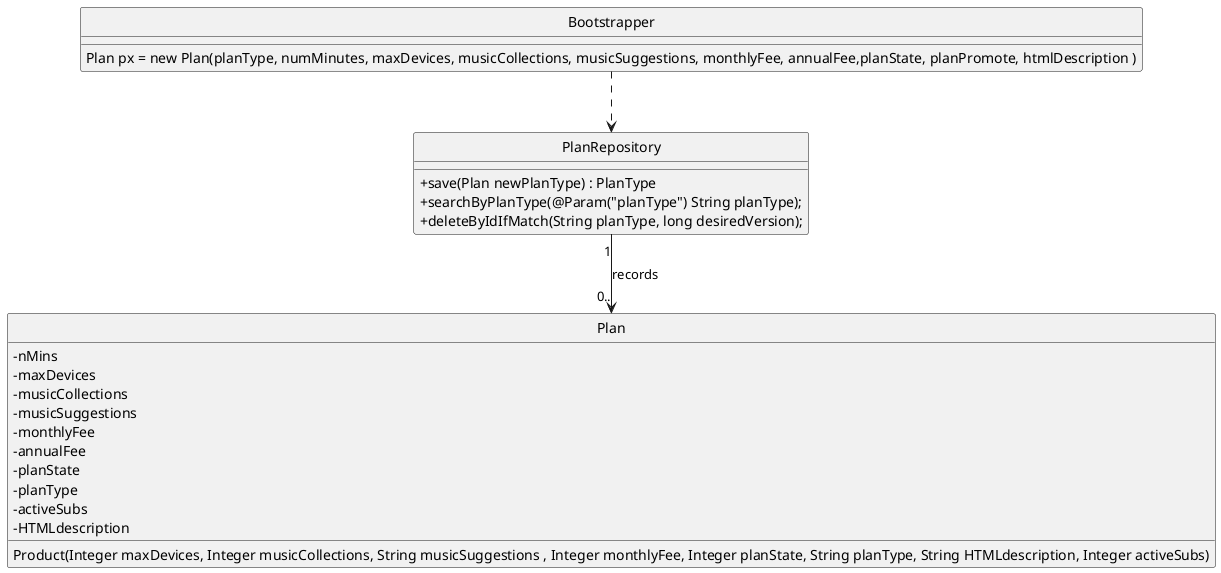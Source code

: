 @startuml
 'https://plantuml.com/class-diagram

 hide circle
 skinparam classAttributeIconSize 0


 class Bootstrapper{
 Plan px = new Plan(planType, numMinutes, maxDevices, musicCollections, musicSuggestions, monthlyFee, annualFee,planState, planPromote, htmlDescription )
    }



 class Plan {
     -nMins
              -maxDevices
              -musicCollections
              -musicSuggestions
              -monthlyFee
              -annualFee
              -planState
              -planType
              -activeSubs
              -HTMLdescription
     Product(Integer maxDevices, Integer musicCollections, String musicSuggestions , Integer monthlyFee, Integer planState, String planType, String HTMLdescription, Integer activeSubs)
 }

 class PlanRepository {
     +save(Plan newPlanType) : PlanType
     +searchByPlanType(@Param("planType") String planType);
     +deleteByIdIfMatch(String planType, long desiredVersion);
 }

 PlanRepository "1" --> "0.." Plan:  records

Bootstrapper ..> PlanRepository




 @enduml